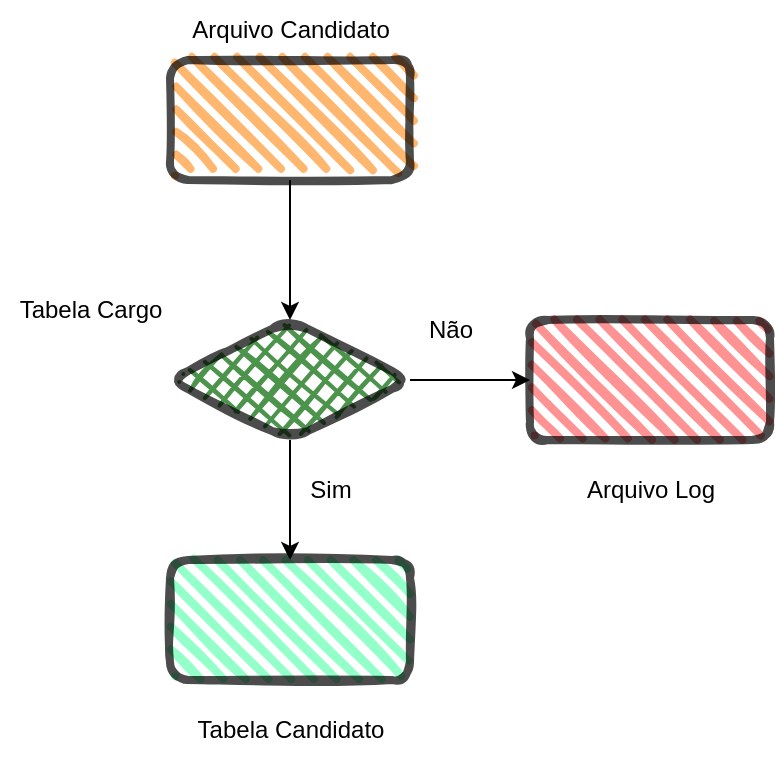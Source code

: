 <mxfile version="20.8.3" type="github">
  <diagram name="Page-1" id="edf60f1a-56cd-e834-aa8a-f176f3a09ee4">
    <mxGraphModel dx="793" dy="478" grid="1" gridSize="10" guides="1" tooltips="1" connect="1" arrows="1" fold="1" page="1" pageScale="1" pageWidth="1169" pageHeight="827" background="none" math="0" shadow="0">
      <root>
        <mxCell id="0" />
        <mxCell id="1" parent="0" />
        <mxCell id="fyPfAZJ4lxC-gPcLh0bJ-43" value="" style="edgeStyle=orthogonalEdgeStyle;rounded=0;orthogonalLoop=1;jettySize=auto;html=1;" edge="1" parent="1" source="fyPfAZJ4lxC-gPcLh0bJ-38" target="fyPfAZJ4lxC-gPcLh0bJ-42">
          <mxGeometry relative="1" as="geometry" />
        </mxCell>
        <mxCell id="fyPfAZJ4lxC-gPcLh0bJ-49" value="" style="edgeStyle=orthogonalEdgeStyle;rounded=0;orthogonalLoop=1;jettySize=auto;html=1;" edge="1" parent="1" source="fyPfAZJ4lxC-gPcLh0bJ-38" target="fyPfAZJ4lxC-gPcLh0bJ-46">
          <mxGeometry relative="1" as="geometry" />
        </mxCell>
        <mxCell id="fyPfAZJ4lxC-gPcLh0bJ-38" value="" style="rhombus;whiteSpace=wrap;html=1;strokeWidth=4;fillWeight=-1;hachureGap=8;fillStyle=cross-hatch;fillColor=#006600;sketch=1;rounded=1;opacity=70;" vertex="1" parent="1">
          <mxGeometry x="275" y="220" width="120" height="60" as="geometry" />
        </mxCell>
        <mxCell id="fyPfAZJ4lxC-gPcLh0bJ-42" value="" style="rounded=1;whiteSpace=wrap;html=1;strokeWidth=4;fillWeight=4;hachureGap=8;hachureAngle=45;fillColor=#66FFB3;sketch=1;opacity=70;" vertex="1" parent="1">
          <mxGeometry x="275" y="340" width="120" height="60" as="geometry" />
        </mxCell>
        <mxCell id="fyPfAZJ4lxC-gPcLh0bJ-45" value="" style="edgeStyle=orthogonalEdgeStyle;rounded=0;orthogonalLoop=1;jettySize=auto;html=1;" edge="1" parent="1" source="fyPfAZJ4lxC-gPcLh0bJ-44" target="fyPfAZJ4lxC-gPcLh0bJ-38">
          <mxGeometry relative="1" as="geometry" />
        </mxCell>
        <mxCell id="fyPfAZJ4lxC-gPcLh0bJ-44" value="" style="rounded=1;whiteSpace=wrap;html=1;strokeWidth=4;fillWeight=4;hachureGap=8;hachureAngle=45;fillColor=#FF9933;sketch=1;opacity=70;" vertex="1" parent="1">
          <mxGeometry x="275" y="90" width="120" height="60" as="geometry" />
        </mxCell>
        <mxCell id="fyPfAZJ4lxC-gPcLh0bJ-46" value="" style="rounded=1;whiteSpace=wrap;html=1;strokeWidth=4;fillWeight=4;hachureGap=8;hachureAngle=45;fillColor=#FF6666;sketch=1;opacity=70;" vertex="1" parent="1">
          <mxGeometry x="455" y="220" width="120" height="60" as="geometry" />
        </mxCell>
        <mxCell id="fyPfAZJ4lxC-gPcLh0bJ-50" value="Tabela Candidato" style="text;html=1;align=center;verticalAlign=middle;resizable=0;points=[];autosize=1;strokeColor=none;fillColor=none;rounded=1;" vertex="1" parent="1">
          <mxGeometry x="275" y="410" width="120" height="30" as="geometry" />
        </mxCell>
        <mxCell id="fyPfAZJ4lxC-gPcLh0bJ-51" value="Arquivo Candidato" style="text;html=1;align=center;verticalAlign=middle;resizable=0;points=[];autosize=1;strokeColor=none;fillColor=none;rounded=1;" vertex="1" parent="1">
          <mxGeometry x="275" y="60" width="120" height="30" as="geometry" />
        </mxCell>
        <mxCell id="fyPfAZJ4lxC-gPcLh0bJ-53" value="Tabela Cargo" style="text;html=1;align=center;verticalAlign=middle;resizable=0;points=[];autosize=1;strokeColor=none;fillColor=none;rounded=1;" vertex="1" parent="1">
          <mxGeometry x="190" y="200" width="90" height="30" as="geometry" />
        </mxCell>
        <mxCell id="fyPfAZJ4lxC-gPcLh0bJ-54" value="Sim" style="text;html=1;align=center;verticalAlign=middle;resizable=0;points=[];autosize=1;strokeColor=none;fillColor=none;rounded=1;" vertex="1" parent="1">
          <mxGeometry x="335" y="290" width="40" height="30" as="geometry" />
        </mxCell>
        <mxCell id="fyPfAZJ4lxC-gPcLh0bJ-55" value="Não" style="text;html=1;align=center;verticalAlign=middle;resizable=0;points=[];autosize=1;strokeColor=none;fillColor=none;rounded=1;" vertex="1" parent="1">
          <mxGeometry x="390" y="210" width="50" height="30" as="geometry" />
        </mxCell>
        <mxCell id="fyPfAZJ4lxC-gPcLh0bJ-56" value="Arquivo Log" style="text;html=1;align=center;verticalAlign=middle;resizable=0;points=[];autosize=1;strokeColor=none;fillColor=none;rounded=1;" vertex="1" parent="1">
          <mxGeometry x="470" y="290" width="90" height="30" as="geometry" />
        </mxCell>
      </root>
    </mxGraphModel>
  </diagram>
</mxfile>
